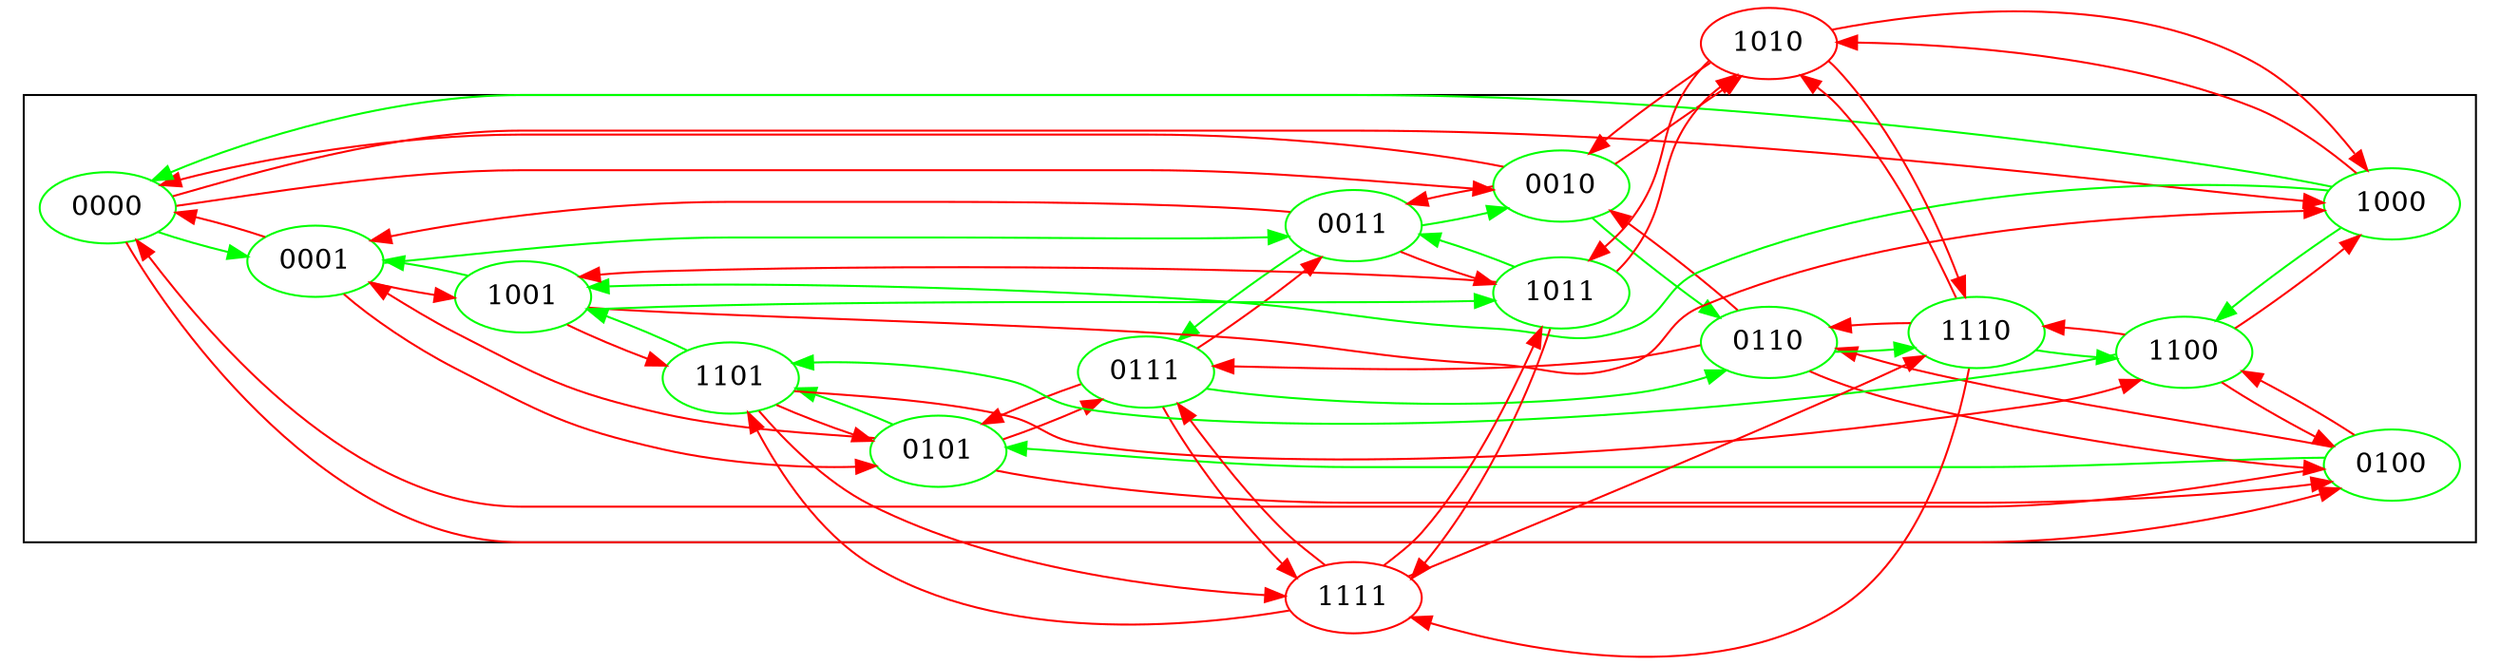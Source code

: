 digraph G {
   rankdir=LR;
  subgraph cluster_A {
   rankdir=LR;
     0000 [ color="green" ];
     0001 [ color="green" ];
     0010 [ color="green" ];
     0011 [ color="green" ];
     0100 [ color="green" ];
     0101 [ color="green" ];
     0110 [ color="green" ];
     0111 [ color="green" ];
     1000 [ color="green" ];
     1001 [ color="green" ];
     1011 [ color="green" ];
     1100 [ color="green" ];
     1101 [ color="green" ];
     1110 [ color="green" ];
   };
   1010 [ color="red" ];
   1111 [ color="red" ];
   0000 -> 0001 [ color = "green" ];
   0000 -> 0010 [ color = "red" ];
   0000 -> 0100 [ color = "red" ];
   0000 -> 1000 [ color = "red" ];
   0001 -> 0000 [ color = "red" ];
   0001 -> 0011 [ color = "green" ];
   0001 -> 0101 [ color = "red" ];
   0001 -> 1001 [ color = "red" ];
   0010 -> 0000 [ color = "red" ];
   0010 -> 0011 [ color = "red" ];
   0010 -> 0110 [ color = "green" ];
   0010 -> 1010 [ color = "red" ];
   0011 -> 0001 [ color = "red" ];
   0011 -> 0010 [ color = "green" ];
   0011 -> 0111 [ color = "green" ];
   0011 -> 1011 [ color = "red" ];
   0100 -> 0000 [ color = "red" ];
   0100 -> 0101 [ color = "green" ];
   0100 -> 0110 [ color = "red" ];
   0100 -> 1100 [ color = "red" ];
   0101 -> 0001 [ color = "red" ];
   0101 -> 0100 [ color = "red" ];
   0101 -> 0111 [ color = "red" ];
   0101 -> 1101 [ color = "green" ];
   0110 -> 0010 [ color = "red" ];
   0110 -> 0100 [ color = "red" ];
   0110 -> 0111 [ color = "red" ];
   0110 -> 1110 [ color = "green" ];
   0111 -> 0011 [ color = "red" ];
   0111 -> 0101 [ color = "red" ];
   0111 -> 0110 [ color = "green" ];
   0111 -> 1111 [ color = "red" ];
   1000 -> 0000 [ color = "green" ];
   1000 -> 1001 [ color = "green" ];
   1000 -> 1010 [ color = "red" ];
   1000 -> 1100 [ color = "green" ];
   1001 -> 0001 [ color = "green" ];
   1001 -> 1000 [ color = "red" ];
   1001 -> 1011 [ color = "green" ];
   1001 -> 1101 [ color = "red" ];
   1010 -> 0010 [ color = "red" ];
   1010 -> 1000 [ color = "red" ];
   1010 -> 1011 [ color = "red" ];
   1010 -> 1110 [ color = "red" ];
   1011 -> 0011 [ color = "green" ];
   1011 -> 1001 [ color = "red" ];
   1011 -> 1010 [ color = "red" ];
   1011 -> 1111 [ color = "red" ];
   1100 -> 0100 [ color = "red" ];
   1100 -> 1000 [ color = "red" ];
   1100 -> 1101 [ color = "green" ];
   1100 -> 1110 [ color = "red" ];
   1101 -> 0101 [ color = "red" ];
   1101 -> 1001 [ color = "green" ];
   1101 -> 1100 [ color = "red" ];
   1101 -> 1111 [ color = "red" ];
   1110 -> 0110 [ color = "red" ];
   1110 -> 1010 [ color = "red" ];
   1110 -> 1100 [ color = "green" ];
   1110 -> 1111 [ color = "red" ];
   1111 -> 0111 [ color = "red" ];
   1111 -> 1011 [ color = "red" ];
   1111 -> 1101 [ color = "red" ];
   1111 -> 1110 [ color = "red" ];
}
